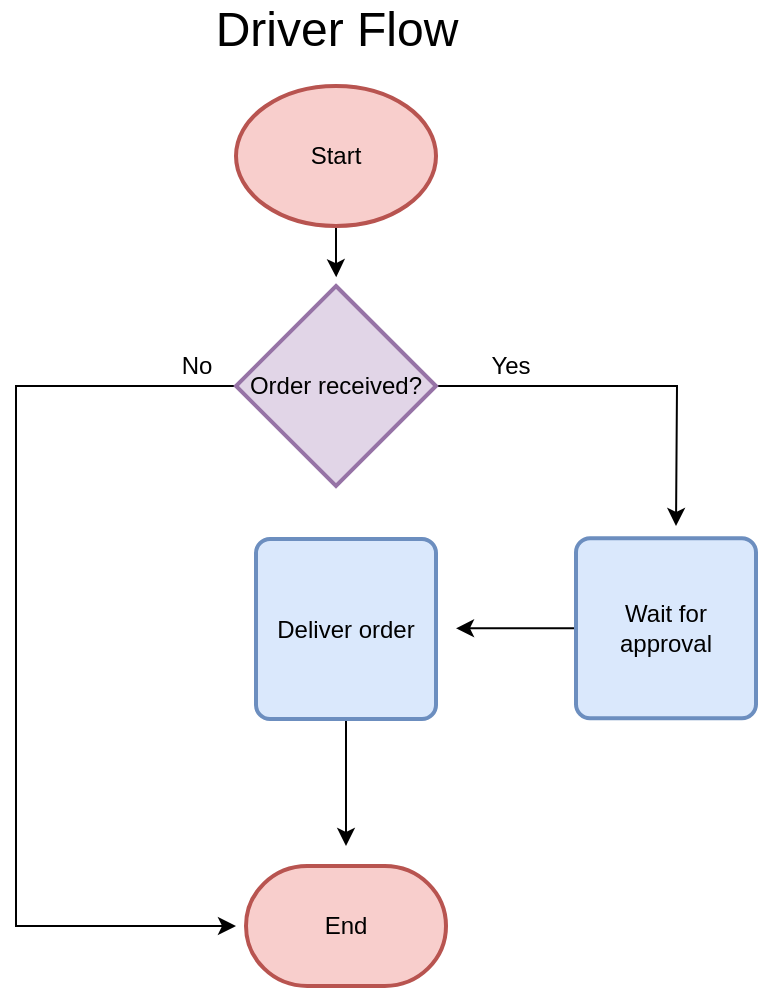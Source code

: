 <mxfile version="12.6.5" type="device"><diagram id="T_peNVfNsl2DskDBzVr5" name="Page-1"><mxGraphModel dx="1002" dy="705" grid="1" gridSize="10" guides="1" tooltips="1" connect="1" arrows="1" fold="1" page="1" pageScale="1" pageWidth="413" pageHeight="583" math="0" shadow="0"><root><mxCell id="0"/><mxCell id="1" parent="0"/><mxCell id="dnJS_wIgZs9CfpPHnDSt-7" style="edgeStyle=orthogonalEdgeStyle;rounded=0;orthogonalLoop=1;jettySize=auto;html=1;entryX=0.501;entryY=-0.044;entryDx=0;entryDy=0;entryPerimeter=0;" parent="1" source="dnJS_wIgZs9CfpPHnDSt-1" target="dnJS_wIgZs9CfpPHnDSt-2" edge="1"><mxGeometry relative="1" as="geometry"/></mxCell><mxCell id="dnJS_wIgZs9CfpPHnDSt-1" value="Start" style="strokeWidth=2;html=1;shape=mxgraph.flowchart.start_1;whiteSpace=wrap;fillColor=#f8cecc;strokeColor=#b85450;" parent="1" vertex="1"><mxGeometry x="140" y="66" width="100" height="70" as="geometry"/></mxCell><mxCell id="dnJS_wIgZs9CfpPHnDSt-8" style="edgeStyle=orthogonalEdgeStyle;rounded=0;orthogonalLoop=1;jettySize=auto;html=1;" parent="1" source="dnJS_wIgZs9CfpPHnDSt-2" edge="1"><mxGeometry relative="1" as="geometry"><mxPoint x="360" y="286" as="targetPoint"/></mxGeometry></mxCell><mxCell id="dnJS_wIgZs9CfpPHnDSt-11" style="edgeStyle=orthogonalEdgeStyle;rounded=0;orthogonalLoop=1;jettySize=auto;html=1;" parent="1" source="dnJS_wIgZs9CfpPHnDSt-2" edge="1"><mxGeometry relative="1" as="geometry"><mxPoint x="140" y="486" as="targetPoint"/><Array as="points"><mxPoint x="30" y="216"/><mxPoint x="30" y="486"/><mxPoint x="140" y="486"/></Array></mxGeometry></mxCell><mxCell id="dnJS_wIgZs9CfpPHnDSt-2" value="Order received?" style="strokeWidth=2;html=1;shape=mxgraph.flowchart.decision;whiteSpace=wrap;fillColor=#e1d5e7;strokeColor=#9673a6;" parent="1" vertex="1"><mxGeometry x="140" y="166" width="100" height="100" as="geometry"/></mxCell><mxCell id="dnJS_wIgZs9CfpPHnDSt-9" style="edgeStyle=orthogonalEdgeStyle;rounded=0;orthogonalLoop=1;jettySize=auto;html=1;" parent="1" source="dnJS_wIgZs9CfpPHnDSt-3" edge="1"><mxGeometry relative="1" as="geometry"><mxPoint x="250" y="337.14" as="targetPoint"/></mxGeometry></mxCell><mxCell id="dnJS_wIgZs9CfpPHnDSt-3" value="Wait for approval" style="rounded=1;whiteSpace=wrap;html=1;absoluteArcSize=1;arcSize=14;strokeWidth=2;fillColor=#dae8fc;strokeColor=#6c8ebf;" parent="1" vertex="1"><mxGeometry x="310" y="292.14" width="90" height="90" as="geometry"/></mxCell><mxCell id="dnJS_wIgZs9CfpPHnDSt-10" style="edgeStyle=orthogonalEdgeStyle;rounded=0;orthogonalLoop=1;jettySize=auto;html=1;" parent="1" source="dnJS_wIgZs9CfpPHnDSt-4" edge="1"><mxGeometry relative="1" as="geometry"><mxPoint x="195" y="446" as="targetPoint"/></mxGeometry></mxCell><mxCell id="dnJS_wIgZs9CfpPHnDSt-4" value="Deliver order" style="rounded=1;whiteSpace=wrap;html=1;absoluteArcSize=1;arcSize=14;strokeWidth=2;fillColor=#dae8fc;strokeColor=#6c8ebf;" parent="1" vertex="1"><mxGeometry x="150" y="292.5" width="90" height="90" as="geometry"/></mxCell><mxCell id="dnJS_wIgZs9CfpPHnDSt-6" value="End" style="strokeWidth=2;html=1;shape=mxgraph.flowchart.terminator;whiteSpace=wrap;fillColor=#f8cecc;strokeColor=#b85450;" parent="1" vertex="1"><mxGeometry x="145" y="456" width="100" height="60" as="geometry"/></mxCell><mxCell id="dnJS_wIgZs9CfpPHnDSt-12" value="No" style="text;html=1;align=center;verticalAlign=middle;resizable=0;points=[];autosize=1;" parent="1" vertex="1"><mxGeometry x="105" y="196" width="30" height="20" as="geometry"/></mxCell><mxCell id="dnJS_wIgZs9CfpPHnDSt-13" value="Yes" style="text;html=1;align=center;verticalAlign=middle;resizable=0;points=[];autosize=1;" parent="1" vertex="1"><mxGeometry x="257" y="196" width="40" height="20" as="geometry"/></mxCell><mxCell id="2_9b_Fj1oGmGGYMh8Ues-1" value="&lt;font style=&quot;font-size: 24px&quot;&gt;Driver Flow&lt;/font&gt;" style="text;html=1;align=center;verticalAlign=middle;resizable=0;points=[];autosize=1;" vertex="1" parent="1"><mxGeometry x="120" y="28" width="140" height="20" as="geometry"/></mxCell></root></mxGraphModel></diagram></mxfile>